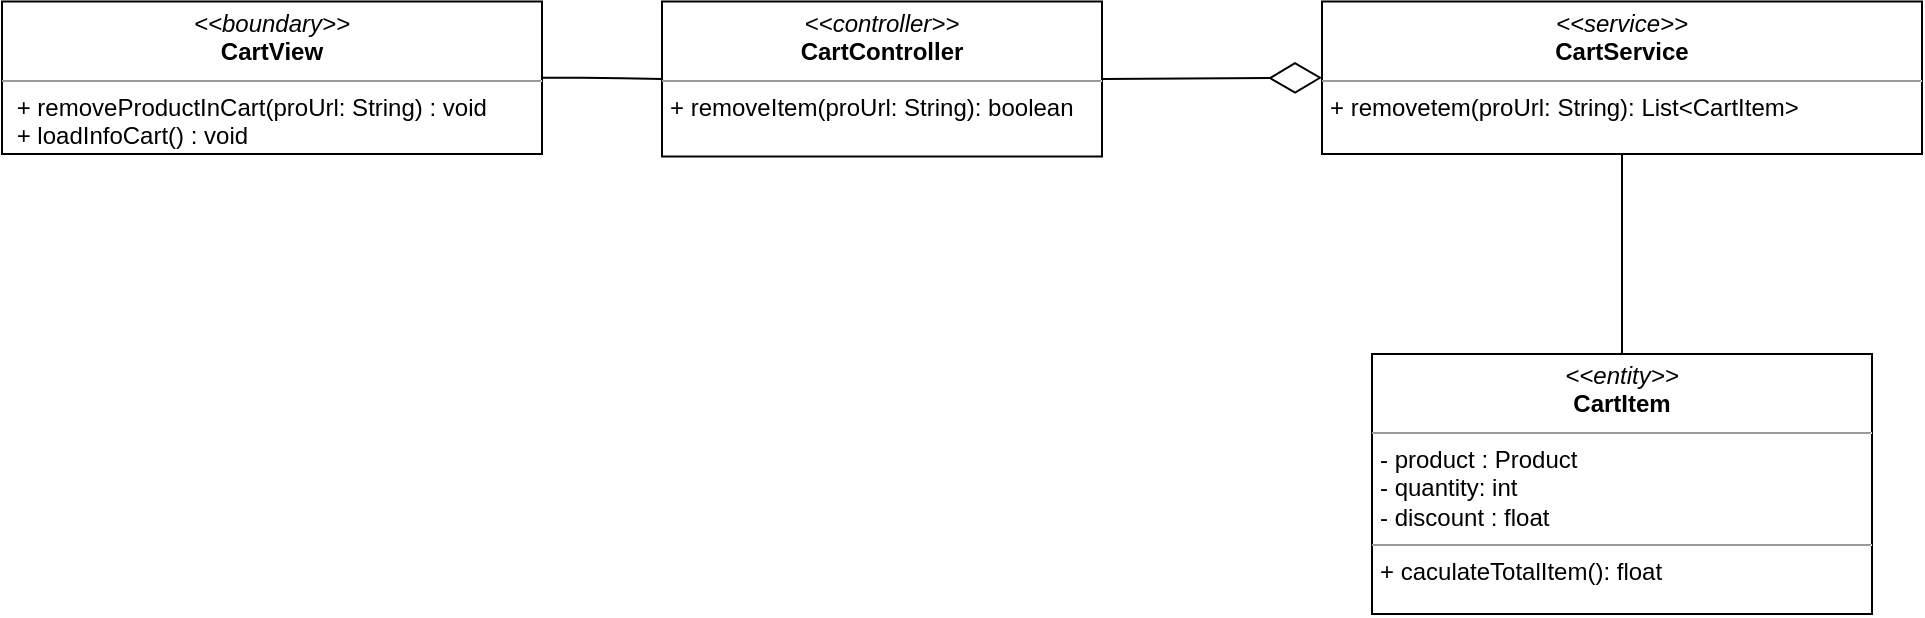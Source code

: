 <mxfile version="14.6.12" type="device"><diagram id="C5RBs43oDa-KdzZeNtuy" name="Page-1"><mxGraphModel dx="1108" dy="425" grid="1" gridSize="10" guides="1" tooltips="1" connect="1" arrows="1" fold="1" page="1" pageScale="1" pageWidth="827" pageHeight="1169" math="0" shadow="0"><root><mxCell id="WIyWlLk6GJQsqaUBKTNV-0"/><mxCell id="WIyWlLk6GJQsqaUBKTNV-1" parent="WIyWlLk6GJQsqaUBKTNV-0"/><mxCell id="bh5rfVV7RjxRWBQ1CGZ5-0" value="&lt;p style=&quot;margin: 0px ; margin-top: 4px ; text-align: center&quot;&gt;&lt;i&gt;&amp;lt;&amp;lt;boundary&amp;gt;&amp;gt;&lt;/i&gt;&lt;br&gt;&lt;b&gt;CartView&lt;/b&gt;&lt;/p&gt;&lt;hr size=&quot;1&quot;&gt;&lt;p style=&quot;margin: 0px ; margin-left: 4px&quot;&gt;&lt;span&gt;&amp;nbsp;+ removeProductInCart(proUrl: String) : void&lt;/span&gt;&lt;/p&gt;&lt;p style=&quot;margin: 0px ; margin-left: 4px&quot;&gt;&amp;nbsp;+ loadInfoCart() : void&lt;/p&gt;" style="verticalAlign=top;align=left;overflow=fill;fontSize=12;fontFamily=Helvetica;html=1;" vertex="1" parent="WIyWlLk6GJQsqaUBKTNV-1"><mxGeometry x="30" y="143.75" width="270" height="76.25" as="geometry"/></mxCell><mxCell id="bh5rfVV7RjxRWBQ1CGZ5-1" value="&lt;p style=&quot;margin: 0px ; margin-top: 4px ; text-align: center&quot;&gt;&lt;i&gt;&amp;lt;&amp;lt;controller&amp;gt;&amp;gt;&lt;/i&gt;&lt;br&gt;&lt;b&gt;CartController&lt;/b&gt;&lt;/p&gt;&lt;hr size=&quot;1&quot;&gt;&lt;p style=&quot;margin: 0px ; margin-left: 4px&quot;&gt;+ removeItem(proUrl: String): boolean&lt;/p&gt;" style="verticalAlign=top;align=left;overflow=fill;fontSize=12;fontFamily=Helvetica;html=1;" vertex="1" parent="WIyWlLk6GJQsqaUBKTNV-1"><mxGeometry x="360" y="143.75" width="220" height="77.5" as="geometry"/></mxCell><mxCell id="bh5rfVV7RjxRWBQ1CGZ5-2" value="" style="endArrow=none;html=1;edgeStyle=orthogonalEdgeStyle;exitX=1;exitY=0.5;exitDx=0;exitDy=0;entryX=0;entryY=0.5;entryDx=0;entryDy=0;" edge="1" parent="WIyWlLk6GJQsqaUBKTNV-1" source="bh5rfVV7RjxRWBQ1CGZ5-0" target="bh5rfVV7RjxRWBQ1CGZ5-1"><mxGeometry relative="1" as="geometry"><mxPoint x="310" y="190" as="sourcePoint"/><mxPoint x="370" y="190" as="targetPoint"/></mxGeometry></mxCell><mxCell id="bh5rfVV7RjxRWBQ1CGZ5-3" value="&lt;p style=&quot;margin: 0px ; margin-top: 4px ; text-align: center&quot;&gt;&lt;i&gt;&amp;lt;&amp;lt;service&amp;gt;&amp;gt;&lt;/i&gt;&lt;br&gt;&lt;b&gt;CartService&lt;/b&gt;&lt;/p&gt;&lt;hr size=&quot;1&quot;&gt;&lt;p style=&quot;margin: 0px ; margin-left: 4px&quot;&gt;+ removetem(proUrl: String): List&amp;lt;CartItem&amp;gt;&lt;/p&gt;" style="verticalAlign=top;align=left;overflow=fill;fontSize=12;fontFamily=Helvetica;html=1;" vertex="1" parent="WIyWlLk6GJQsqaUBKTNV-1"><mxGeometry x="690" y="143.75" width="300" height="76.25" as="geometry"/></mxCell><mxCell id="bh5rfVV7RjxRWBQ1CGZ5-4" value="" style="endArrow=diamondThin;endFill=0;endSize=24;html=1;exitX=1;exitY=0.5;exitDx=0;exitDy=0;entryX=0;entryY=0.5;entryDx=0;entryDy=0;" edge="1" parent="WIyWlLk6GJQsqaUBKTNV-1" source="bh5rfVV7RjxRWBQ1CGZ5-1" target="bh5rfVV7RjxRWBQ1CGZ5-3"><mxGeometry width="160" relative="1" as="geometry"><mxPoint x="600" y="180" as="sourcePoint"/><mxPoint x="670" y="177.5" as="targetPoint"/></mxGeometry></mxCell><mxCell id="bh5rfVV7RjxRWBQ1CGZ5-5" value="&lt;p style=&quot;margin: 0px ; margin-top: 4px ; text-align: center&quot;&gt;&lt;i&gt;&amp;lt;&amp;lt;entity&amp;gt;&amp;gt;&lt;/i&gt;&lt;br&gt;&lt;b&gt;CartItem&lt;/b&gt;&lt;/p&gt;&lt;hr size=&quot;1&quot;&gt;&lt;p style=&quot;margin: 0px ; margin-left: 4px&quot;&gt;- product : Product&lt;/p&gt;&lt;p style=&quot;margin: 0px ; margin-left: 4px&quot;&gt;- quantity: int&lt;br&gt;- discount : float&lt;/p&gt;&lt;hr size=&quot;1&quot;&gt;&lt;p style=&quot;margin: 0px ; margin-left: 4px&quot;&gt;+ caculateTotalItem(): float&lt;br&gt;&lt;/p&gt;" style="verticalAlign=top;align=left;overflow=fill;fontSize=12;fontFamily=Helvetica;html=1;" vertex="1" parent="WIyWlLk6GJQsqaUBKTNV-1"><mxGeometry x="715" y="320" width="250" height="130" as="geometry"/></mxCell><mxCell id="bh5rfVV7RjxRWBQ1CGZ5-6" value="" style="endArrow=none;html=1;exitX=0.5;exitY=1;exitDx=0;exitDy=0;entryX=0.5;entryY=0;entryDx=0;entryDy=0;" edge="1" parent="WIyWlLk6GJQsqaUBKTNV-1" source="bh5rfVV7RjxRWBQ1CGZ5-3" target="bh5rfVV7RjxRWBQ1CGZ5-5"><mxGeometry relative="1" as="geometry"><mxPoint x="970" y="177.5" as="sourcePoint"/><mxPoint x="1030" y="179.08" as="targetPoint"/></mxGeometry></mxCell></root></mxGraphModel></diagram></mxfile>
